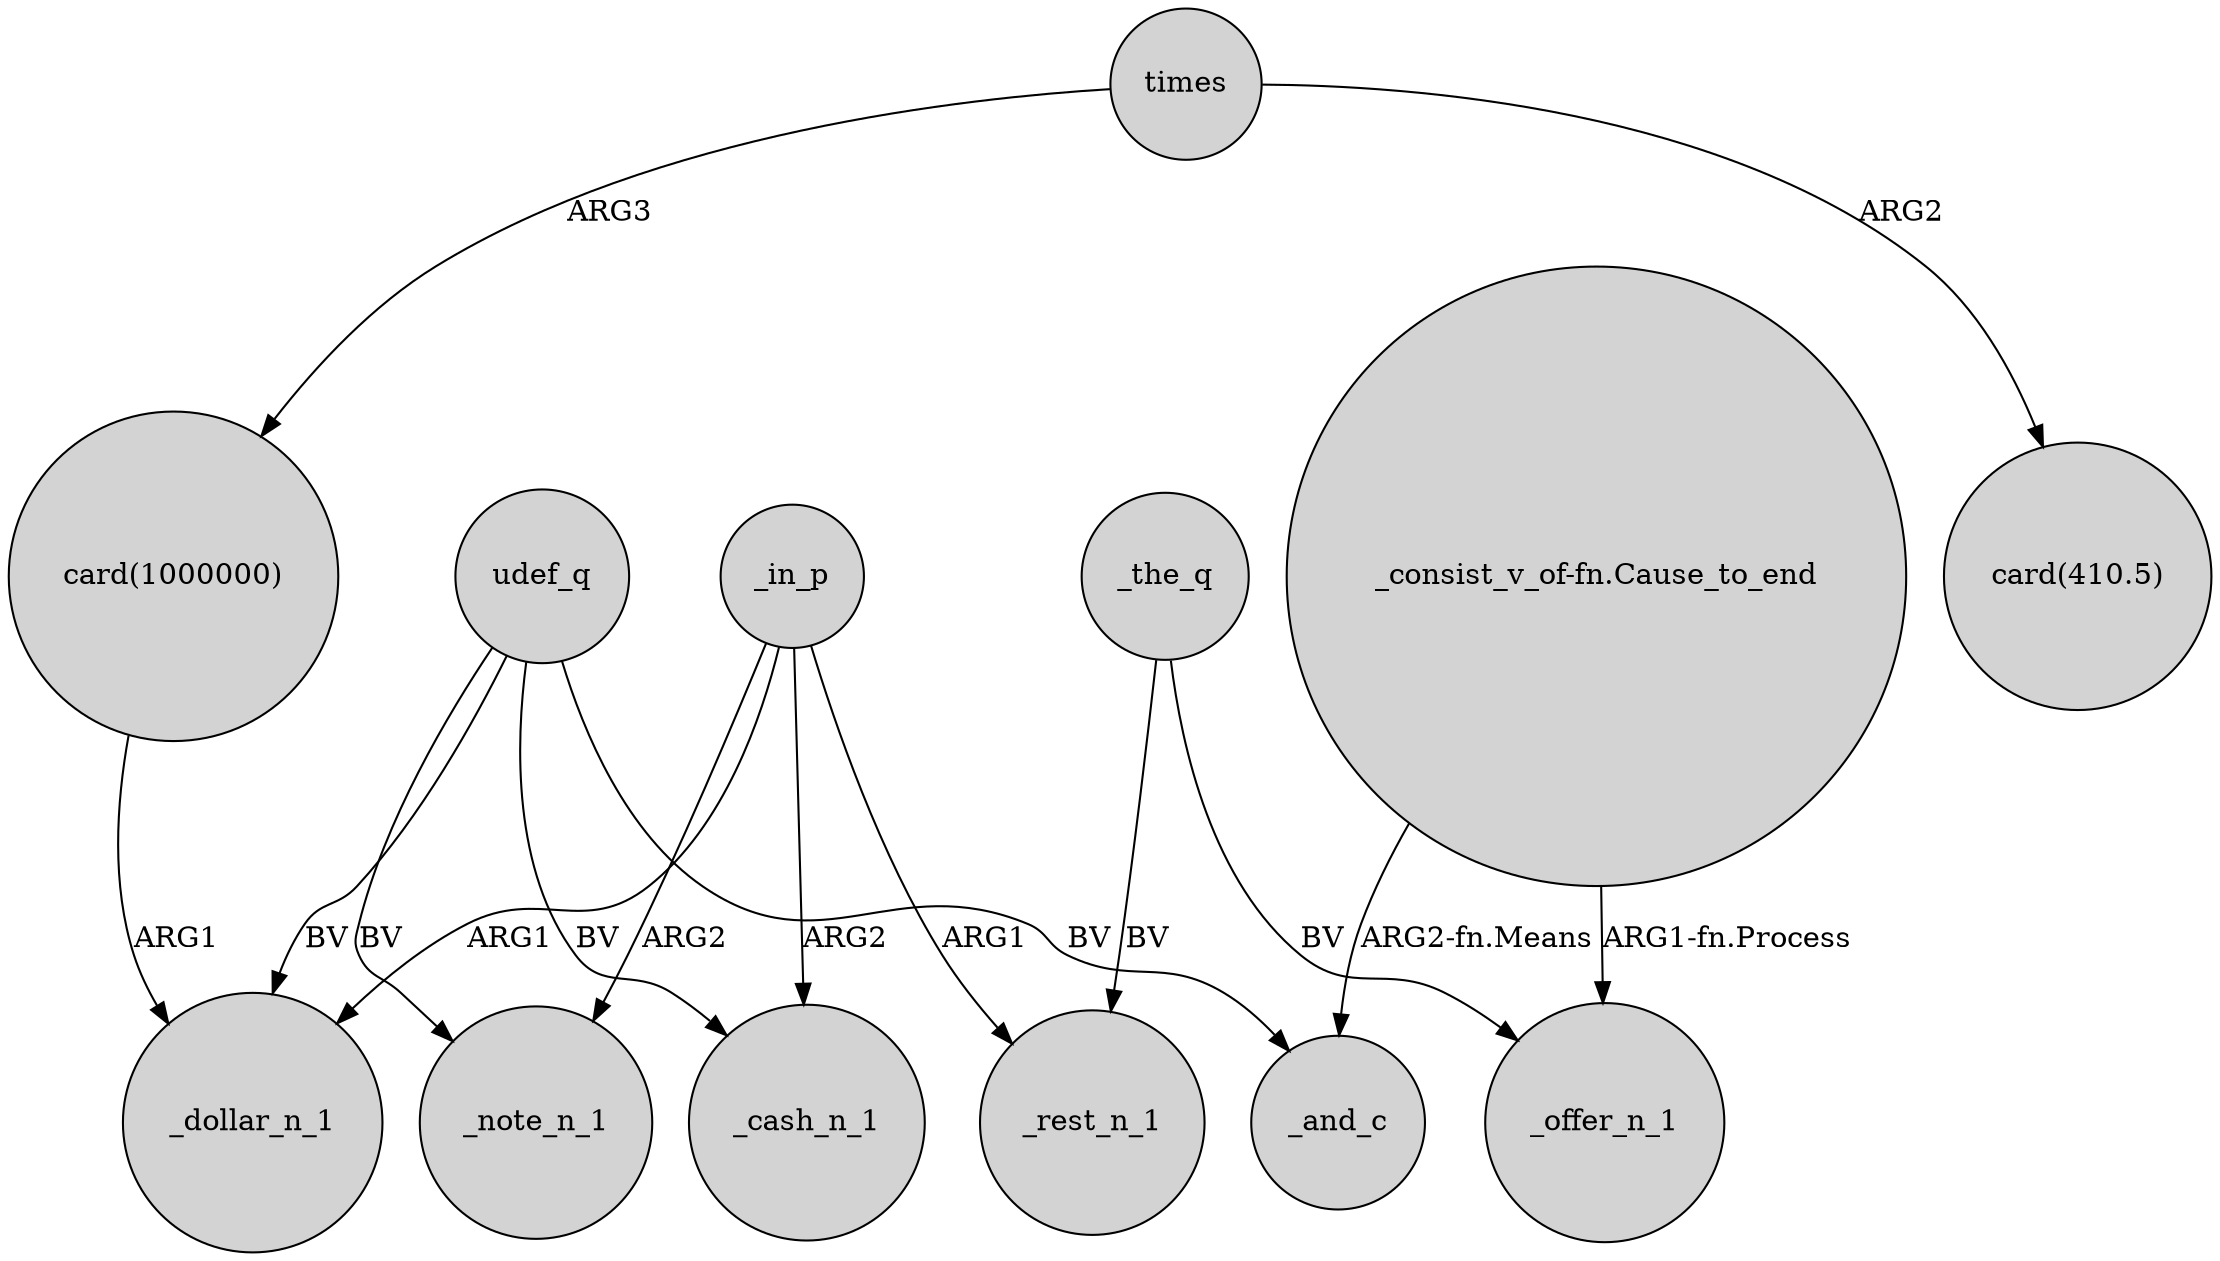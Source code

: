 digraph {
	node [shape=circle style=filled]
	times -> "card(1000000)" [label=ARG3]
	_in_p -> _cash_n_1 [label=ARG2]
	_the_q -> _rest_n_1 [label=BV]
	udef_q -> _cash_n_1 [label=BV]
	udef_q -> _and_c [label=BV]
	_in_p -> _note_n_1 [label=ARG2]
	udef_q -> _note_n_1 [label=BV]
	udef_q -> _dollar_n_1 [label=BV]
	"_consist_v_of-fn.Cause_to_end" -> _offer_n_1 [label="ARG1-fn.Process"]
	"card(1000000)" -> _dollar_n_1 [label=ARG1]
	_the_q -> _offer_n_1 [label=BV]
	_in_p -> _rest_n_1 [label=ARG1]
	_in_p -> _dollar_n_1 [label=ARG1]
	times -> "card(410.5)" [label=ARG2]
	"_consist_v_of-fn.Cause_to_end" -> _and_c [label="ARG2-fn.Means"]
}
